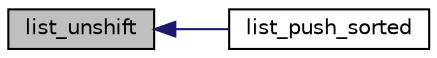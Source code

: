 digraph G
{
  edge [fontname="Helvetica",fontsize="10",labelfontname="Helvetica",labelfontsize="10"];
  node [fontname="Helvetica",fontsize="10",shape=record];
  rankdir=LR;
  Node1 [label="list_unshift",height=0.2,width=0.4,color="black", fillcolor="grey75", style="filled" fontcolor="black"];
  Node1 -> Node2 [dir=back,color="midnightblue",fontsize="10",style="solid",fontname="Helvetica"];
  Node2 [label="list_push_sorted",height=0.2,width=0.4,color="black", fillcolor="white", style="filled",URL="$group___l_i_s_t.html#gae582df4f7b31ccc5a6a026ffd8ea9555",tooltip="Add a pointer sorted in the list , starting by the end of the list."];
}
